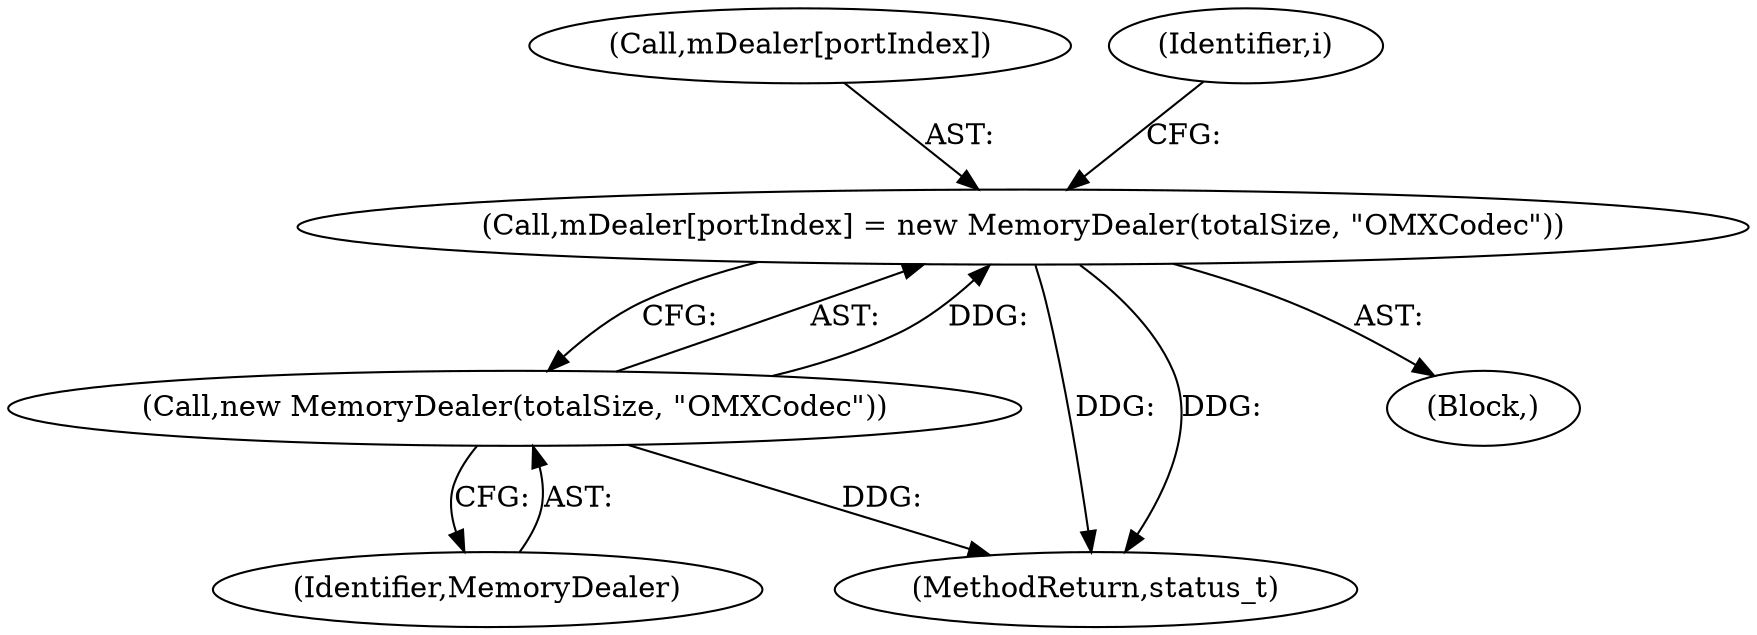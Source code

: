 digraph "0_Android_97837bb6cbac21ea679843a0037779d3834bed64@array" {
"1000223" [label="(Call,mDealer[portIndex] = new MemoryDealer(totalSize, \"OMXCodec\"))"];
"1000227" [label="(Call,new MemoryDealer(totalSize, \"OMXCodec\"))"];
"1000586" [label="(MethodReturn,status_t)"];
"1000224" [label="(Call,mDealer[portIndex])"];
"1000228" [label="(Identifier,MemoryDealer)"];
"1000227" [label="(Call,new MemoryDealer(totalSize, \"OMXCodec\"))"];
"1000223" [label="(Call,mDealer[portIndex] = new MemoryDealer(totalSize, \"OMXCodec\"))"];
"1000232" [label="(Identifier,i)"];
"1000102" [label="(Block,)"];
"1000223" -> "1000102"  [label="AST: "];
"1000223" -> "1000227"  [label="CFG: "];
"1000224" -> "1000223"  [label="AST: "];
"1000227" -> "1000223"  [label="AST: "];
"1000232" -> "1000223"  [label="CFG: "];
"1000223" -> "1000586"  [label="DDG: "];
"1000223" -> "1000586"  [label="DDG: "];
"1000227" -> "1000223"  [label="DDG: "];
"1000227" -> "1000228"  [label="CFG: "];
"1000228" -> "1000227"  [label="AST: "];
"1000227" -> "1000586"  [label="DDG: "];
}
